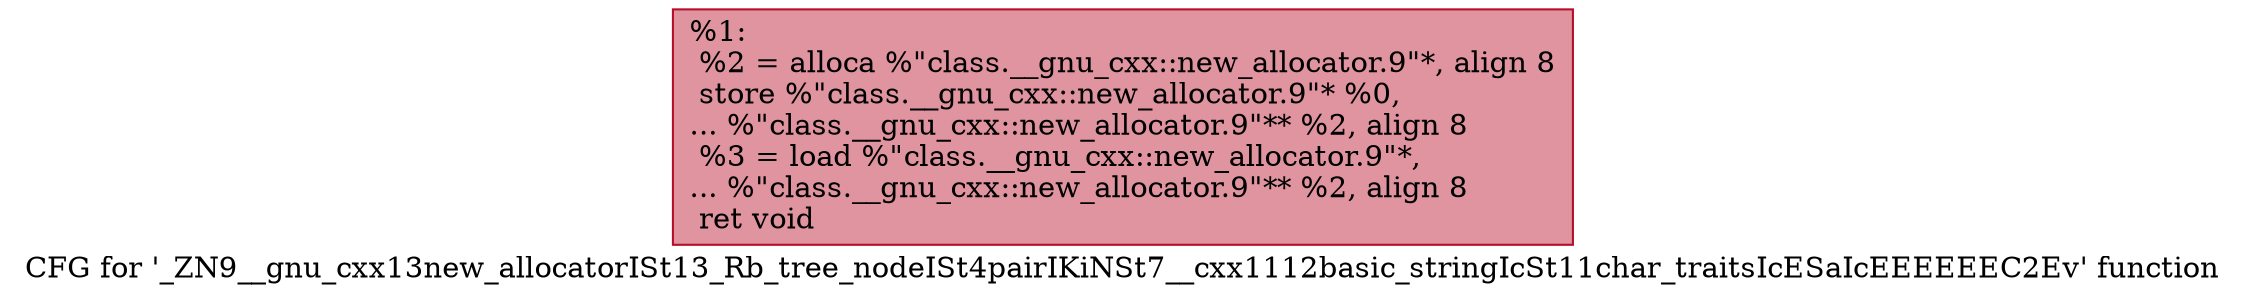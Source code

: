 digraph "CFG for '_ZN9__gnu_cxx13new_allocatorISt13_Rb_tree_nodeISt4pairIKiNSt7__cxx1112basic_stringIcSt11char_traitsIcESaIcEEEEEEC2Ev' function" {
	label="CFG for '_ZN9__gnu_cxx13new_allocatorISt13_Rb_tree_nodeISt4pairIKiNSt7__cxx1112basic_stringIcSt11char_traitsIcESaIcEEEEEEC2Ev' function";

	Node0x555b06da0490 [shape=record,color="#b70d28ff", style=filled, fillcolor="#b70d2870",label="{%1:\l  %2 = alloca %\"class.__gnu_cxx::new_allocator.9\"*, align 8\l  store %\"class.__gnu_cxx::new_allocator.9\"* %0,\l... %\"class.__gnu_cxx::new_allocator.9\"** %2, align 8\l  %3 = load %\"class.__gnu_cxx::new_allocator.9\"*,\l... %\"class.__gnu_cxx::new_allocator.9\"** %2, align 8\l  ret void\l}"];
}
